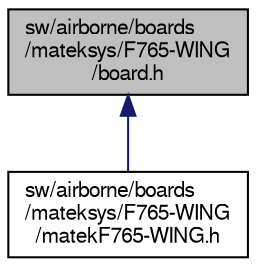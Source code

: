 digraph "sw/airborne/boards/mateksys/F765-WING/board.h"
{
  edge [fontname="FreeSans",fontsize="10",labelfontname="FreeSans",labelfontsize="10"];
  node [fontname="FreeSans",fontsize="10",shape=record];
  Node1 [label="sw/airborne/boards\l/mateksys/F765-WING\l/board.h",height=0.2,width=0.4,color="black", fillcolor="grey75", style="filled", fontcolor="black"];
  Node1 -> Node2 [dir="back",color="midnightblue",fontsize="10",style="solid",fontname="FreeSans"];
  Node2 [label="sw/airborne/boards\l/mateksys/F765-WING\l/matekF765-WING.h",height=0.2,width=0.4,color="black", fillcolor="white", style="filled",URL="$matekF765-WING_8h.html"];
}
